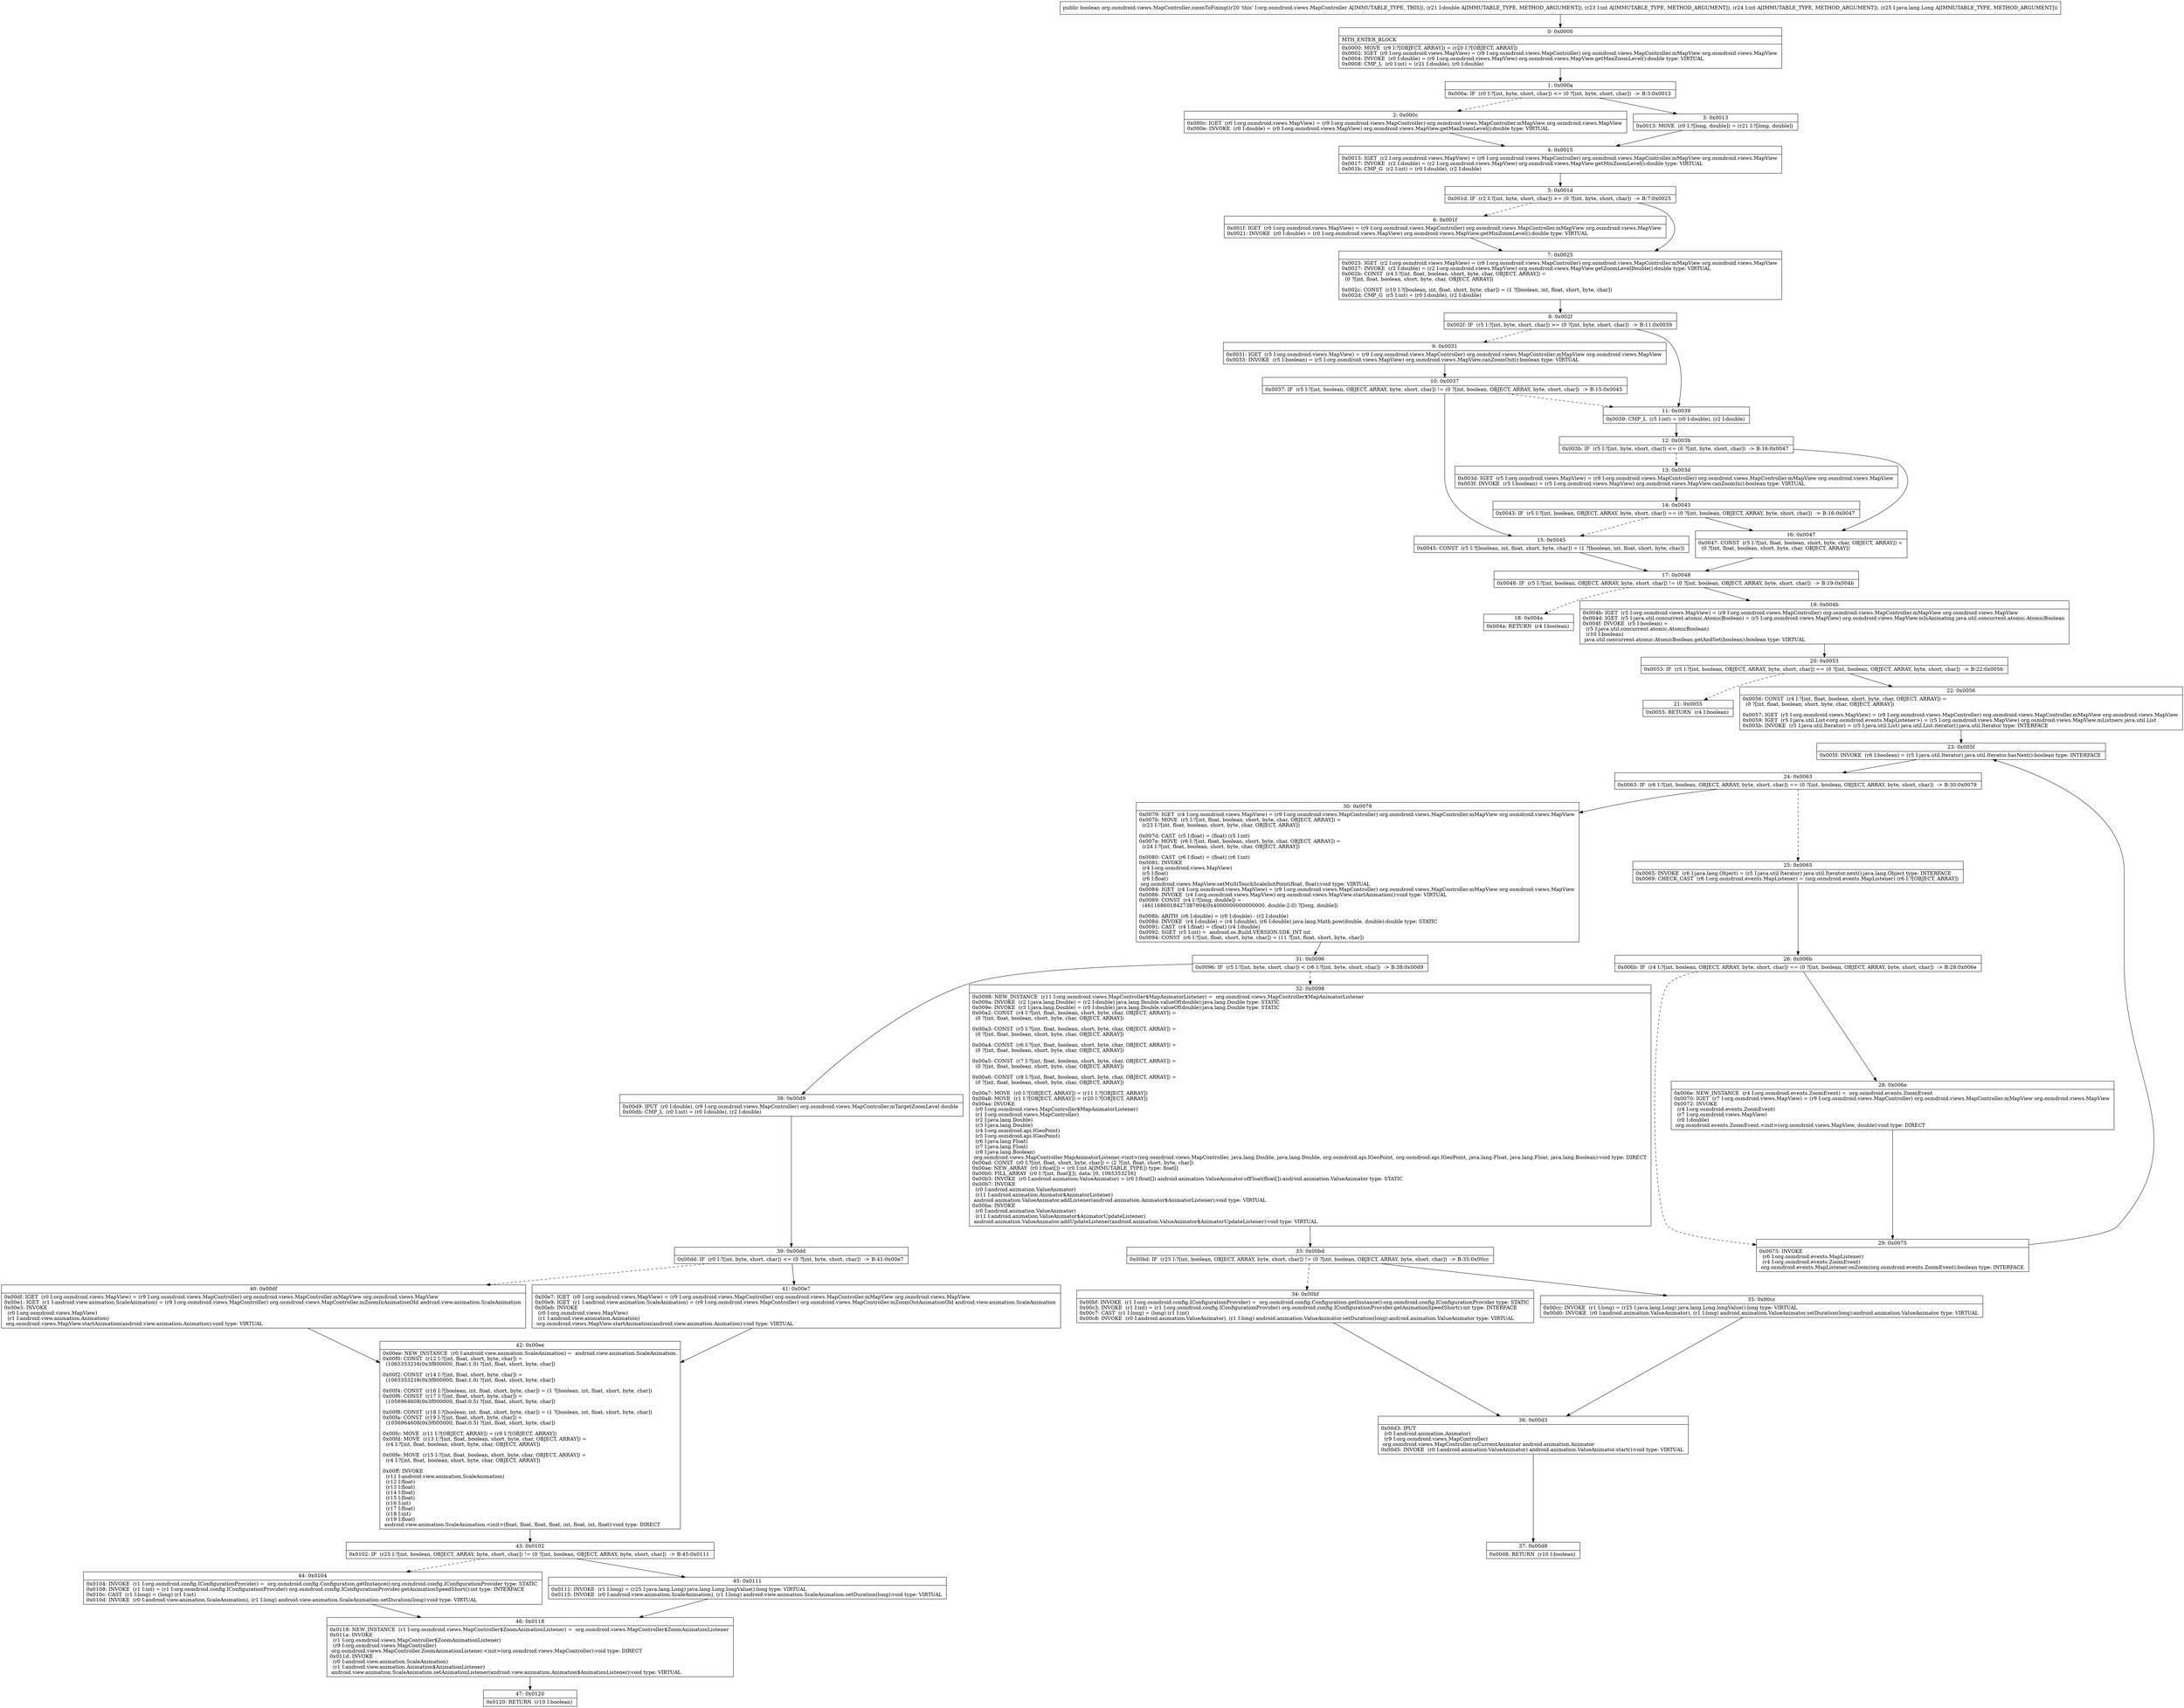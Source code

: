 digraph "CFG fororg.osmdroid.views.MapController.zoomToFixing(DIILjava\/lang\/Long;)Z" {
Node_0 [shape=record,label="{0\:\ 0x0000|MTH_ENTER_BLOCK\l|0x0000: MOVE  (r9 I:?[OBJECT, ARRAY]) = (r20 I:?[OBJECT, ARRAY]) \l0x0002: IGET  (r0 I:org.osmdroid.views.MapView) = (r9 I:org.osmdroid.views.MapController) org.osmdroid.views.MapController.mMapView org.osmdroid.views.MapView \l0x0004: INVOKE  (r0 I:double) = (r0 I:org.osmdroid.views.MapView) org.osmdroid.views.MapView.getMaxZoomLevel():double type: VIRTUAL \l0x0008: CMP_L  (r0 I:int) = (r21 I:double), (r0 I:double) \l}"];
Node_1 [shape=record,label="{1\:\ 0x000a|0x000a: IF  (r0 I:?[int, byte, short, char]) \<= (0 ?[int, byte, short, char])  \-\> B:3:0x0013 \l}"];
Node_2 [shape=record,label="{2\:\ 0x000c|0x000c: IGET  (r0 I:org.osmdroid.views.MapView) = (r9 I:org.osmdroid.views.MapController) org.osmdroid.views.MapController.mMapView org.osmdroid.views.MapView \l0x000e: INVOKE  (r0 I:double) = (r0 I:org.osmdroid.views.MapView) org.osmdroid.views.MapView.getMaxZoomLevel():double type: VIRTUAL \l}"];
Node_3 [shape=record,label="{3\:\ 0x0013|0x0013: MOVE  (r0 I:?[long, double]) = (r21 I:?[long, double]) \l}"];
Node_4 [shape=record,label="{4\:\ 0x0015|0x0015: IGET  (r2 I:org.osmdroid.views.MapView) = (r9 I:org.osmdroid.views.MapController) org.osmdroid.views.MapController.mMapView org.osmdroid.views.MapView \l0x0017: INVOKE  (r2 I:double) = (r2 I:org.osmdroid.views.MapView) org.osmdroid.views.MapView.getMinZoomLevel():double type: VIRTUAL \l0x001b: CMP_G  (r2 I:int) = (r0 I:double), (r2 I:double) \l}"];
Node_5 [shape=record,label="{5\:\ 0x001d|0x001d: IF  (r2 I:?[int, byte, short, char]) \>= (0 ?[int, byte, short, char])  \-\> B:7:0x0025 \l}"];
Node_6 [shape=record,label="{6\:\ 0x001f|0x001f: IGET  (r0 I:org.osmdroid.views.MapView) = (r9 I:org.osmdroid.views.MapController) org.osmdroid.views.MapController.mMapView org.osmdroid.views.MapView \l0x0021: INVOKE  (r0 I:double) = (r0 I:org.osmdroid.views.MapView) org.osmdroid.views.MapView.getMinZoomLevel():double type: VIRTUAL \l}"];
Node_7 [shape=record,label="{7\:\ 0x0025|0x0025: IGET  (r2 I:org.osmdroid.views.MapView) = (r9 I:org.osmdroid.views.MapController) org.osmdroid.views.MapController.mMapView org.osmdroid.views.MapView \l0x0027: INVOKE  (r2 I:double) = (r2 I:org.osmdroid.views.MapView) org.osmdroid.views.MapView.getZoomLevelDouble():double type: VIRTUAL \l0x002b: CONST  (r4 I:?[int, float, boolean, short, byte, char, OBJECT, ARRAY]) = \l  (0 ?[int, float, boolean, short, byte, char, OBJECT, ARRAY])\l \l0x002c: CONST  (r10 I:?[boolean, int, float, short, byte, char]) = (1 ?[boolean, int, float, short, byte, char]) \l0x002d: CMP_G  (r5 I:int) = (r0 I:double), (r2 I:double) \l}"];
Node_8 [shape=record,label="{8\:\ 0x002f|0x002f: IF  (r5 I:?[int, byte, short, char]) \>= (0 ?[int, byte, short, char])  \-\> B:11:0x0039 \l}"];
Node_9 [shape=record,label="{9\:\ 0x0031|0x0031: IGET  (r5 I:org.osmdroid.views.MapView) = (r9 I:org.osmdroid.views.MapController) org.osmdroid.views.MapController.mMapView org.osmdroid.views.MapView \l0x0033: INVOKE  (r5 I:boolean) = (r5 I:org.osmdroid.views.MapView) org.osmdroid.views.MapView.canZoomOut():boolean type: VIRTUAL \l}"];
Node_10 [shape=record,label="{10\:\ 0x0037|0x0037: IF  (r5 I:?[int, boolean, OBJECT, ARRAY, byte, short, char]) != (0 ?[int, boolean, OBJECT, ARRAY, byte, short, char])  \-\> B:15:0x0045 \l}"];
Node_11 [shape=record,label="{11\:\ 0x0039|0x0039: CMP_L  (r5 I:int) = (r0 I:double), (r2 I:double) \l}"];
Node_12 [shape=record,label="{12\:\ 0x003b|0x003b: IF  (r5 I:?[int, byte, short, char]) \<= (0 ?[int, byte, short, char])  \-\> B:16:0x0047 \l}"];
Node_13 [shape=record,label="{13\:\ 0x003d|0x003d: IGET  (r5 I:org.osmdroid.views.MapView) = (r9 I:org.osmdroid.views.MapController) org.osmdroid.views.MapController.mMapView org.osmdroid.views.MapView \l0x003f: INVOKE  (r5 I:boolean) = (r5 I:org.osmdroid.views.MapView) org.osmdroid.views.MapView.canZoomIn():boolean type: VIRTUAL \l}"];
Node_14 [shape=record,label="{14\:\ 0x0043|0x0043: IF  (r5 I:?[int, boolean, OBJECT, ARRAY, byte, short, char]) == (0 ?[int, boolean, OBJECT, ARRAY, byte, short, char])  \-\> B:16:0x0047 \l}"];
Node_15 [shape=record,label="{15\:\ 0x0045|0x0045: CONST  (r5 I:?[boolean, int, float, short, byte, char]) = (1 ?[boolean, int, float, short, byte, char]) \l}"];
Node_16 [shape=record,label="{16\:\ 0x0047|0x0047: CONST  (r5 I:?[int, float, boolean, short, byte, char, OBJECT, ARRAY]) = \l  (0 ?[int, float, boolean, short, byte, char, OBJECT, ARRAY])\l \l}"];
Node_17 [shape=record,label="{17\:\ 0x0048|0x0048: IF  (r5 I:?[int, boolean, OBJECT, ARRAY, byte, short, char]) != (0 ?[int, boolean, OBJECT, ARRAY, byte, short, char])  \-\> B:19:0x004b \l}"];
Node_18 [shape=record,label="{18\:\ 0x004a|0x004a: RETURN  (r4 I:boolean) \l}"];
Node_19 [shape=record,label="{19\:\ 0x004b|0x004b: IGET  (r5 I:org.osmdroid.views.MapView) = (r9 I:org.osmdroid.views.MapController) org.osmdroid.views.MapController.mMapView org.osmdroid.views.MapView \l0x004d: IGET  (r5 I:java.util.concurrent.atomic.AtomicBoolean) = (r5 I:org.osmdroid.views.MapView) org.osmdroid.views.MapView.mIsAnimating java.util.concurrent.atomic.AtomicBoolean \l0x004f: INVOKE  (r5 I:boolean) = \l  (r5 I:java.util.concurrent.atomic.AtomicBoolean)\l  (r10 I:boolean)\l java.util.concurrent.atomic.AtomicBoolean.getAndSet(boolean):boolean type: VIRTUAL \l}"];
Node_20 [shape=record,label="{20\:\ 0x0053|0x0053: IF  (r5 I:?[int, boolean, OBJECT, ARRAY, byte, short, char]) == (0 ?[int, boolean, OBJECT, ARRAY, byte, short, char])  \-\> B:22:0x0056 \l}"];
Node_21 [shape=record,label="{21\:\ 0x0055|0x0055: RETURN  (r4 I:boolean) \l}"];
Node_22 [shape=record,label="{22\:\ 0x0056|0x0056: CONST  (r4 I:?[int, float, boolean, short, byte, char, OBJECT, ARRAY]) = \l  (0 ?[int, float, boolean, short, byte, char, OBJECT, ARRAY])\l \l0x0057: IGET  (r5 I:org.osmdroid.views.MapView) = (r9 I:org.osmdroid.views.MapController) org.osmdroid.views.MapController.mMapView org.osmdroid.views.MapView \l0x0059: IGET  (r5 I:java.util.List\<org.osmdroid.events.MapListener\>) = (r5 I:org.osmdroid.views.MapView) org.osmdroid.views.MapView.mListners java.util.List \l0x005b: INVOKE  (r5 I:java.util.Iterator) = (r5 I:java.util.List) java.util.List.iterator():java.util.Iterator type: INTERFACE \l}"];
Node_23 [shape=record,label="{23\:\ 0x005f|0x005f: INVOKE  (r6 I:boolean) = (r5 I:java.util.Iterator) java.util.Iterator.hasNext():boolean type: INTERFACE \l}"];
Node_24 [shape=record,label="{24\:\ 0x0063|0x0063: IF  (r6 I:?[int, boolean, OBJECT, ARRAY, byte, short, char]) == (0 ?[int, boolean, OBJECT, ARRAY, byte, short, char])  \-\> B:30:0x0079 \l}"];
Node_25 [shape=record,label="{25\:\ 0x0065|0x0065: INVOKE  (r6 I:java.lang.Object) = (r5 I:java.util.Iterator) java.util.Iterator.next():java.lang.Object type: INTERFACE \l0x0069: CHECK_CAST  (r6 I:org.osmdroid.events.MapListener) = (org.osmdroid.events.MapListener) (r6 I:?[OBJECT, ARRAY]) \l}"];
Node_26 [shape=record,label="{26\:\ 0x006b|0x006b: IF  (r4 I:?[int, boolean, OBJECT, ARRAY, byte, short, char]) == (0 ?[int, boolean, OBJECT, ARRAY, byte, short, char])  \-\> B:28:0x006e \l}"];
Node_28 [shape=record,label="{28\:\ 0x006e|0x006e: NEW_INSTANCE  (r4 I:org.osmdroid.events.ZoomEvent) =  org.osmdroid.events.ZoomEvent \l0x0070: IGET  (r7 I:org.osmdroid.views.MapView) = (r9 I:org.osmdroid.views.MapController) org.osmdroid.views.MapController.mMapView org.osmdroid.views.MapView \l0x0072: INVOKE  \l  (r4 I:org.osmdroid.events.ZoomEvent)\l  (r7 I:org.osmdroid.views.MapView)\l  (r0 I:double)\l org.osmdroid.events.ZoomEvent.\<init\>(org.osmdroid.views.MapView, double):void type: DIRECT \l}"];
Node_29 [shape=record,label="{29\:\ 0x0075|0x0075: INVOKE  \l  (r6 I:org.osmdroid.events.MapListener)\l  (r4 I:org.osmdroid.events.ZoomEvent)\l org.osmdroid.events.MapListener.onZoom(org.osmdroid.events.ZoomEvent):boolean type: INTERFACE \l}"];
Node_30 [shape=record,label="{30\:\ 0x0079|0x0079: IGET  (r4 I:org.osmdroid.views.MapView) = (r9 I:org.osmdroid.views.MapController) org.osmdroid.views.MapController.mMapView org.osmdroid.views.MapView \l0x007b: MOVE  (r5 I:?[int, float, boolean, short, byte, char, OBJECT, ARRAY]) = \l  (r23 I:?[int, float, boolean, short, byte, char, OBJECT, ARRAY])\l \l0x007d: CAST  (r5 I:float) = (float) (r5 I:int) \l0x007e: MOVE  (r6 I:?[int, float, boolean, short, byte, char, OBJECT, ARRAY]) = \l  (r24 I:?[int, float, boolean, short, byte, char, OBJECT, ARRAY])\l \l0x0080: CAST  (r6 I:float) = (float) (r6 I:int) \l0x0081: INVOKE  \l  (r4 I:org.osmdroid.views.MapView)\l  (r5 I:float)\l  (r6 I:float)\l org.osmdroid.views.MapView.setMultiTouchScaleInitPoint(float, float):void type: VIRTUAL \l0x0084: IGET  (r4 I:org.osmdroid.views.MapView) = (r9 I:org.osmdroid.views.MapController) org.osmdroid.views.MapController.mMapView org.osmdroid.views.MapView \l0x0086: INVOKE  (r4 I:org.osmdroid.views.MapView) org.osmdroid.views.MapView.startAnimation():void type: VIRTUAL \l0x0089: CONST  (r4 I:?[long, double]) = \l  (4611686018427387904(0x4000000000000000, double:2.0) ?[long, double])\l \l0x008b: ARITH  (r6 I:double) = (r0 I:double) \- (r2 I:double) \l0x008d: INVOKE  (r4 I:double) = (r4 I:double), (r6 I:double) java.lang.Math.pow(double, double):double type: STATIC \l0x0091: CAST  (r4 I:float) = (float) (r4 I:double) \l0x0092: SGET  (r5 I:int) =  android.os.Build.VERSION.SDK_INT int \l0x0094: CONST  (r6 I:?[int, float, short, byte, char]) = (11 ?[int, float, short, byte, char]) \l}"];
Node_31 [shape=record,label="{31\:\ 0x0096|0x0096: IF  (r5 I:?[int, byte, short, char]) \< (r6 I:?[int, byte, short, char])  \-\> B:38:0x00d9 \l}"];
Node_32 [shape=record,label="{32\:\ 0x0098|0x0098: NEW_INSTANCE  (r11 I:org.osmdroid.views.MapController$MapAnimatorListener) =  org.osmdroid.views.MapController$MapAnimatorListener \l0x009a: INVOKE  (r2 I:java.lang.Double) = (r2 I:double) java.lang.Double.valueOf(double):java.lang.Double type: STATIC \l0x009e: INVOKE  (r3 I:java.lang.Double) = (r0 I:double) java.lang.Double.valueOf(double):java.lang.Double type: STATIC \l0x00a2: CONST  (r4 I:?[int, float, boolean, short, byte, char, OBJECT, ARRAY]) = \l  (0 ?[int, float, boolean, short, byte, char, OBJECT, ARRAY])\l \l0x00a3: CONST  (r5 I:?[int, float, boolean, short, byte, char, OBJECT, ARRAY]) = \l  (0 ?[int, float, boolean, short, byte, char, OBJECT, ARRAY])\l \l0x00a4: CONST  (r6 I:?[int, float, boolean, short, byte, char, OBJECT, ARRAY]) = \l  (0 ?[int, float, boolean, short, byte, char, OBJECT, ARRAY])\l \l0x00a5: CONST  (r7 I:?[int, float, boolean, short, byte, char, OBJECT, ARRAY]) = \l  (0 ?[int, float, boolean, short, byte, char, OBJECT, ARRAY])\l \l0x00a6: CONST  (r8 I:?[int, float, boolean, short, byte, char, OBJECT, ARRAY]) = \l  (0 ?[int, float, boolean, short, byte, char, OBJECT, ARRAY])\l \l0x00a7: MOVE  (r0 I:?[OBJECT, ARRAY]) = (r11 I:?[OBJECT, ARRAY]) \l0x00a8: MOVE  (r1 I:?[OBJECT, ARRAY]) = (r20 I:?[OBJECT, ARRAY]) \l0x00aa: INVOKE  \l  (r0 I:org.osmdroid.views.MapController$MapAnimatorListener)\l  (r1 I:org.osmdroid.views.MapController)\l  (r2 I:java.lang.Double)\l  (r3 I:java.lang.Double)\l  (r4 I:org.osmdroid.api.IGeoPoint)\l  (r5 I:org.osmdroid.api.IGeoPoint)\l  (r6 I:java.lang.Float)\l  (r7 I:java.lang.Float)\l  (r8 I:java.lang.Boolean)\l org.osmdroid.views.MapController.MapAnimatorListener.\<init\>(org.osmdroid.views.MapController, java.lang.Double, java.lang.Double, org.osmdroid.api.IGeoPoint, org.osmdroid.api.IGeoPoint, java.lang.Float, java.lang.Float, java.lang.Boolean):void type: DIRECT \l0x00ad: CONST  (r0 I:?[int, float, short, byte, char]) = (2 ?[int, float, short, byte, char]) \l0x00ae: NEW_ARRAY  (r0 I:float[]) = (r0 I:int A[IMMUTABLE_TYPE]) type: float[] \l0x00b0: FILL_ARRAY  (r0 I:?[int, float][]), data: [0, 1065353216] \l0x00b3: INVOKE  (r0 I:android.animation.ValueAnimator) = (r0 I:float[]) android.animation.ValueAnimator.ofFloat(float[]):android.animation.ValueAnimator type: STATIC \l0x00b7: INVOKE  \l  (r0 I:android.animation.ValueAnimator)\l  (r11 I:android.animation.Animator$AnimatorListener)\l android.animation.ValueAnimator.addListener(android.animation.Animator$AnimatorListener):void type: VIRTUAL \l0x00ba: INVOKE  \l  (r0 I:android.animation.ValueAnimator)\l  (r11 I:android.animation.ValueAnimator$AnimatorUpdateListener)\l android.animation.ValueAnimator.addUpdateListener(android.animation.ValueAnimator$AnimatorUpdateListener):void type: VIRTUAL \l}"];
Node_33 [shape=record,label="{33\:\ 0x00bd|0x00bd: IF  (r25 I:?[int, boolean, OBJECT, ARRAY, byte, short, char]) != (0 ?[int, boolean, OBJECT, ARRAY, byte, short, char])  \-\> B:35:0x00cc \l}"];
Node_34 [shape=record,label="{34\:\ 0x00bf|0x00bf: INVOKE  (r1 I:org.osmdroid.config.IConfigurationProvider) =  org.osmdroid.config.Configuration.getInstance():org.osmdroid.config.IConfigurationProvider type: STATIC \l0x00c3: INVOKE  (r1 I:int) = (r1 I:org.osmdroid.config.IConfigurationProvider) org.osmdroid.config.IConfigurationProvider.getAnimationSpeedShort():int type: INTERFACE \l0x00c7: CAST  (r1 I:long) = (long) (r1 I:int) \l0x00c8: INVOKE  (r0 I:android.animation.ValueAnimator), (r1 I:long) android.animation.ValueAnimator.setDuration(long):android.animation.ValueAnimator type: VIRTUAL \l}"];
Node_35 [shape=record,label="{35\:\ 0x00cc|0x00cc: INVOKE  (r1 I:long) = (r25 I:java.lang.Long) java.lang.Long.longValue():long type: VIRTUAL \l0x00d0: INVOKE  (r0 I:android.animation.ValueAnimator), (r1 I:long) android.animation.ValueAnimator.setDuration(long):android.animation.ValueAnimator type: VIRTUAL \l}"];
Node_36 [shape=record,label="{36\:\ 0x00d3|0x00d3: IPUT  \l  (r0 I:android.animation.Animator)\l  (r9 I:org.osmdroid.views.MapController)\l org.osmdroid.views.MapController.mCurrentAnimator android.animation.Animator \l0x00d5: INVOKE  (r0 I:android.animation.ValueAnimator) android.animation.ValueAnimator.start():void type: VIRTUAL \l}"];
Node_37 [shape=record,label="{37\:\ 0x00d8|0x00d8: RETURN  (r10 I:boolean) \l}"];
Node_38 [shape=record,label="{38\:\ 0x00d9|0x00d9: IPUT  (r0 I:double), (r9 I:org.osmdroid.views.MapController) org.osmdroid.views.MapController.mTargetZoomLevel double \l0x00db: CMP_L  (r0 I:int) = (r0 I:double), (r2 I:double) \l}"];
Node_39 [shape=record,label="{39\:\ 0x00dd|0x00dd: IF  (r0 I:?[int, byte, short, char]) \<= (0 ?[int, byte, short, char])  \-\> B:41:0x00e7 \l}"];
Node_40 [shape=record,label="{40\:\ 0x00df|0x00df: IGET  (r0 I:org.osmdroid.views.MapView) = (r9 I:org.osmdroid.views.MapController) org.osmdroid.views.MapController.mMapView org.osmdroid.views.MapView \l0x00e1: IGET  (r1 I:android.view.animation.ScaleAnimation) = (r9 I:org.osmdroid.views.MapController) org.osmdroid.views.MapController.mZoomInAnimationOld android.view.animation.ScaleAnimation \l0x00e3: INVOKE  \l  (r0 I:org.osmdroid.views.MapView)\l  (r1 I:android.view.animation.Animation)\l org.osmdroid.views.MapView.startAnimation(android.view.animation.Animation):void type: VIRTUAL \l}"];
Node_41 [shape=record,label="{41\:\ 0x00e7|0x00e7: IGET  (r0 I:org.osmdroid.views.MapView) = (r9 I:org.osmdroid.views.MapController) org.osmdroid.views.MapController.mMapView org.osmdroid.views.MapView \l0x00e9: IGET  (r1 I:android.view.animation.ScaleAnimation) = (r9 I:org.osmdroid.views.MapController) org.osmdroid.views.MapController.mZoomOutAnimationOld android.view.animation.ScaleAnimation \l0x00eb: INVOKE  \l  (r0 I:org.osmdroid.views.MapView)\l  (r1 I:android.view.animation.Animation)\l org.osmdroid.views.MapView.startAnimation(android.view.animation.Animation):void type: VIRTUAL \l}"];
Node_42 [shape=record,label="{42\:\ 0x00ee|0x00ee: NEW_INSTANCE  (r0 I:android.view.animation.ScaleAnimation) =  android.view.animation.ScaleAnimation \l0x00f0: CONST  (r12 I:?[int, float, short, byte, char]) = \l  (1065353216(0x3f800000, float:1.0) ?[int, float, short, byte, char])\l \l0x00f2: CONST  (r14 I:?[int, float, short, byte, char]) = \l  (1065353216(0x3f800000, float:1.0) ?[int, float, short, byte, char])\l \l0x00f4: CONST  (r16 I:?[boolean, int, float, short, byte, char]) = (1 ?[boolean, int, float, short, byte, char]) \l0x00f6: CONST  (r17 I:?[int, float, short, byte, char]) = \l  (1056964608(0x3f000000, float:0.5) ?[int, float, short, byte, char])\l \l0x00f8: CONST  (r18 I:?[boolean, int, float, short, byte, char]) = (1 ?[boolean, int, float, short, byte, char]) \l0x00fa: CONST  (r19 I:?[int, float, short, byte, char]) = \l  (1056964608(0x3f000000, float:0.5) ?[int, float, short, byte, char])\l \l0x00fc: MOVE  (r11 I:?[OBJECT, ARRAY]) = (r0 I:?[OBJECT, ARRAY]) \l0x00fd: MOVE  (r13 I:?[int, float, boolean, short, byte, char, OBJECT, ARRAY]) = \l  (r4 I:?[int, float, boolean, short, byte, char, OBJECT, ARRAY])\l \l0x00fe: MOVE  (r15 I:?[int, float, boolean, short, byte, char, OBJECT, ARRAY]) = \l  (r4 I:?[int, float, boolean, short, byte, char, OBJECT, ARRAY])\l \l0x00ff: INVOKE  \l  (r11 I:android.view.animation.ScaleAnimation)\l  (r12 I:float)\l  (r13 I:float)\l  (r14 I:float)\l  (r15 I:float)\l  (r16 I:int)\l  (r17 I:float)\l  (r18 I:int)\l  (r19 I:float)\l android.view.animation.ScaleAnimation.\<init\>(float, float, float, float, int, float, int, float):void type: DIRECT \l}"];
Node_43 [shape=record,label="{43\:\ 0x0102|0x0102: IF  (r25 I:?[int, boolean, OBJECT, ARRAY, byte, short, char]) != (0 ?[int, boolean, OBJECT, ARRAY, byte, short, char])  \-\> B:45:0x0111 \l}"];
Node_44 [shape=record,label="{44\:\ 0x0104|0x0104: INVOKE  (r1 I:org.osmdroid.config.IConfigurationProvider) =  org.osmdroid.config.Configuration.getInstance():org.osmdroid.config.IConfigurationProvider type: STATIC \l0x0108: INVOKE  (r1 I:int) = (r1 I:org.osmdroid.config.IConfigurationProvider) org.osmdroid.config.IConfigurationProvider.getAnimationSpeedShort():int type: INTERFACE \l0x010c: CAST  (r1 I:long) = (long) (r1 I:int) \l0x010d: INVOKE  (r0 I:android.view.animation.ScaleAnimation), (r1 I:long) android.view.animation.ScaleAnimation.setDuration(long):void type: VIRTUAL \l}"];
Node_45 [shape=record,label="{45\:\ 0x0111|0x0111: INVOKE  (r1 I:long) = (r25 I:java.lang.Long) java.lang.Long.longValue():long type: VIRTUAL \l0x0115: INVOKE  (r0 I:android.view.animation.ScaleAnimation), (r1 I:long) android.view.animation.ScaleAnimation.setDuration(long):void type: VIRTUAL \l}"];
Node_46 [shape=record,label="{46\:\ 0x0118|0x0118: NEW_INSTANCE  (r1 I:org.osmdroid.views.MapController$ZoomAnimationListener) =  org.osmdroid.views.MapController$ZoomAnimationListener \l0x011a: INVOKE  \l  (r1 I:org.osmdroid.views.MapController$ZoomAnimationListener)\l  (r9 I:org.osmdroid.views.MapController)\l org.osmdroid.views.MapController.ZoomAnimationListener.\<init\>(org.osmdroid.views.MapController):void type: DIRECT \l0x011d: INVOKE  \l  (r0 I:android.view.animation.ScaleAnimation)\l  (r1 I:android.view.animation.Animation$AnimationListener)\l android.view.animation.ScaleAnimation.setAnimationListener(android.view.animation.Animation$AnimationListener):void type: VIRTUAL \l}"];
Node_47 [shape=record,label="{47\:\ 0x0120|0x0120: RETURN  (r10 I:boolean) \l}"];
MethodNode[shape=record,label="{public boolean org.osmdroid.views.MapController.zoomToFixing((r20 'this' I:org.osmdroid.views.MapController A[IMMUTABLE_TYPE, THIS]), (r21 I:double A[IMMUTABLE_TYPE, METHOD_ARGUMENT]), (r23 I:int A[IMMUTABLE_TYPE, METHOD_ARGUMENT]), (r24 I:int A[IMMUTABLE_TYPE, METHOD_ARGUMENT]), (r25 I:java.lang.Long A[IMMUTABLE_TYPE, METHOD_ARGUMENT])) }"];
MethodNode -> Node_0;
Node_0 -> Node_1;
Node_1 -> Node_2[style=dashed];
Node_1 -> Node_3;
Node_2 -> Node_4;
Node_3 -> Node_4;
Node_4 -> Node_5;
Node_5 -> Node_6[style=dashed];
Node_5 -> Node_7;
Node_6 -> Node_7;
Node_7 -> Node_8;
Node_8 -> Node_9[style=dashed];
Node_8 -> Node_11;
Node_9 -> Node_10;
Node_10 -> Node_11[style=dashed];
Node_10 -> Node_15;
Node_11 -> Node_12;
Node_12 -> Node_13[style=dashed];
Node_12 -> Node_16;
Node_13 -> Node_14;
Node_14 -> Node_15[style=dashed];
Node_14 -> Node_16;
Node_15 -> Node_17;
Node_16 -> Node_17;
Node_17 -> Node_18[style=dashed];
Node_17 -> Node_19;
Node_19 -> Node_20;
Node_20 -> Node_21[style=dashed];
Node_20 -> Node_22;
Node_22 -> Node_23;
Node_23 -> Node_24;
Node_24 -> Node_25[style=dashed];
Node_24 -> Node_30;
Node_25 -> Node_26;
Node_26 -> Node_28;
Node_26 -> Node_29[style=dashed];
Node_28 -> Node_29;
Node_29 -> Node_23;
Node_30 -> Node_31;
Node_31 -> Node_32[style=dashed];
Node_31 -> Node_38;
Node_32 -> Node_33;
Node_33 -> Node_34[style=dashed];
Node_33 -> Node_35;
Node_34 -> Node_36;
Node_35 -> Node_36;
Node_36 -> Node_37;
Node_38 -> Node_39;
Node_39 -> Node_40[style=dashed];
Node_39 -> Node_41;
Node_40 -> Node_42;
Node_41 -> Node_42;
Node_42 -> Node_43;
Node_43 -> Node_44[style=dashed];
Node_43 -> Node_45;
Node_44 -> Node_46;
Node_45 -> Node_46;
Node_46 -> Node_47;
}

